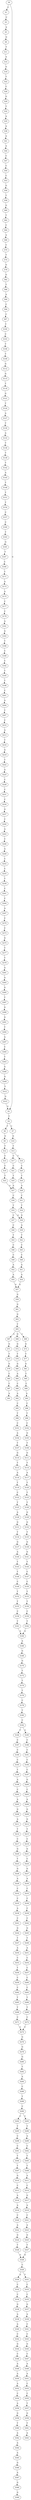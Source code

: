 strict digraph  {
	S0 -> S1 [ label = C ];
	S0 -> S2 [ label = G ];
	S1 -> S3 [ label = C ];
	S2 -> S4 [ label = T ];
	S3 -> S5 [ label = A ];
	S4 -> S6 [ label = T ];
	S4 -> S7 [ label = C ];
	S5 -> S8 [ label = G ];
	S6 -> S9 [ label = G ];
	S7 -> S10 [ label = G ];
	S8 -> S11 [ label = T ];
	S9 -> S12 [ label = T ];
	S10 -> S13 [ label = T ];
	S11 -> S14 [ label = A ];
	S12 -> S15 [ label = C ];
	S13 -> S16 [ label = T ];
	S13 -> S17 [ label = C ];
	S14 -> S18 [ label = G ];
	S15 -> S19 [ label = C ];
	S16 -> S20 [ label = C ];
	S17 -> S21 [ label = C ];
	S18 -> S22 [ label = T ];
	S19 -> S23 [ label = T ];
	S20 -> S24 [ label = T ];
	S21 -> S25 [ label = T ];
	S22 -> S26 [ label = C ];
	S23 -> S27 [ label = A ];
	S24 -> S28 [ label = A ];
	S25 -> S27 [ label = A ];
	S26 -> S29 [ label = G ];
	S27 -> S30 [ label = C ];
	S28 -> S31 [ label = C ];
	S29 -> S32 [ label = T ];
	S30 -> S33 [ label = T ];
	S31 -> S34 [ label = T ];
	S32 -> S35 [ label = A ];
	S33 -> S36 [ label = G ];
	S33 -> S37 [ label = C ];
	S34 -> S36 [ label = G ];
	S35 -> S38 [ label = A ];
	S36 -> S39 [ label = A ];
	S37 -> S40 [ label = C ];
	S38 -> S41 [ label = A ];
	S39 -> S42 [ label = T ];
	S40 -> S43 [ label = T ];
	S41 -> S44 [ label = A ];
	S42 -> S45 [ label = C ];
	S43 -> S46 [ label = C ];
	S44 -> S47 [ label = C ];
	S45 -> S48 [ label = C ];
	S46 -> S49 [ label = C ];
	S47 -> S50 [ label = C ];
	S48 -> S51 [ label = A ];
	S49 -> S52 [ label = A ];
	S50 -> S53 [ label = C ];
	S51 -> S54 [ label = A ];
	S52 -> S55 [ label = A ];
	S53 -> S56 [ label = G ];
	S54 -> S57 [ label = G ];
	S55 -> S57 [ label = G ];
	S56 -> S58 [ label = T ];
	S57 -> S59 [ label = G ];
	S58 -> S60 [ label = G ];
	S59 -> S61 [ label = G ];
	S60 -> S62 [ label = T ];
	S61 -> S63 [ label = G ];
	S62 -> S64 [ label = C ];
	S63 -> S65 [ label = T ];
	S64 -> S66 [ label = A ];
	S65 -> S67 [ label = A ];
	S65 -> S68 [ label = G ];
	S65 -> S69 [ label = C ];
	S66 -> S70 [ label = C ];
	S67 -> S71 [ label = G ];
	S68 -> S72 [ label = G ];
	S69 -> S73 [ label = G ];
	S70 -> S74 [ label = T ];
	S71 -> S75 [ label = T ];
	S72 -> S76 [ label = T ];
	S73 -> S77 [ label = T ];
	S74 -> S78 [ label = G ];
	S75 -> S79 [ label = G ];
	S76 -> S80 [ label = G ];
	S77 -> S81 [ label = G ];
	S78 -> S82 [ label = G ];
	S79 -> S83 [ label = C ];
	S80 -> S84 [ label = A ];
	S81 -> S85 [ label = T ];
	S82 -> S86 [ label = T ];
	S83 -> S87 [ label = C ];
	S84 -> S88 [ label = C ];
	S85 -> S89 [ label = C ];
	S86 -> S90 [ label = A ];
	S87 -> S91 [ label = A ];
	S88 -> S92 [ label = A ];
	S89 -> S93 [ label = A ];
	S90 -> S94 [ label = C ];
	S92 -> S95 [ label = C ];
	S93 -> S96 [ label = C ];
	S94 -> S97 [ label = C ];
	S95 -> S98 [ label = T ];
	S96 -> S99 [ label = T ];
	S97 -> S100 [ label = T ];
	S98 -> S101 [ label = C ];
	S99 -> S102 [ label = C ];
	S100 -> S103 [ label = C ];
	S101 -> S104 [ label = A ];
	S102 -> S105 [ label = G ];
	S103 -> S106 [ label = T ];
	S104 -> S107 [ label = T ];
	S105 -> S108 [ label = T ];
	S106 -> S109 [ label = T ];
	S107 -> S110 [ label = G ];
	S108 -> S111 [ label = G ];
	S109 -> S112 [ label = G ];
	S110 -> S113 [ label = T ];
	S111 -> S114 [ label = T ];
	S112 -> S115 [ label = G ];
	S113 -> S116 [ label = A ];
	S114 -> S117 [ label = A ];
	S115 -> S118 [ label = T ];
	S116 -> S119 [ label = T ];
	S117 -> S120 [ label = T ];
	S118 -> S121 [ label = G ];
	S119 -> S122 [ label = C ];
	S120 -> S123 [ label = T ];
	S121 -> S124 [ label = T ];
	S122 -> S125 [ label = T ];
	S123 -> S126 [ label = T ];
	S124 -> S127 [ label = A ];
	S125 -> S128 [ label = A ];
	S126 -> S129 [ label = G ];
	S127 -> S130 [ label = T ];
	S128 -> S131 [ label = G ];
	S129 -> S132 [ label = G ];
	S130 -> S133 [ label = A ];
	S131 -> S134 [ label = T ];
	S132 -> S135 [ label = T ];
	S133 -> S136 [ label = T ];
	S134 -> S137 [ label = G ];
	S135 -> S138 [ label = G ];
	S136 -> S139 [ label = T ];
	S137 -> S140 [ label = A ];
	S138 -> S141 [ label = G ];
	S139 -> S142 [ label = T ];
	S140 -> S143 [ label = T ];
	S141 -> S144 [ label = T ];
	S142 -> S145 [ label = A ];
	S143 -> S146 [ label = T ];
	S144 -> S147 [ label = C ];
	S145 -> S148 [ label = T ];
	S146 -> S149 [ label = C ];
	S147 -> S150 [ label = C ];
	S148 -> S151 [ label = T ];
	S149 -> S152 [ label = T ];
	S150 -> S153 [ label = T ];
	S151 -> S154 [ label = T ];
	S152 -> S155 [ label = T ];
	S153 -> S156 [ label = T ];
	S154 -> S157 [ label = C ];
	S155 -> S158 [ label = C ];
	S156 -> S159 [ label = C ];
	S157 -> S160 [ label = C ];
	S158 -> S161 [ label = T ];
	S159 -> S162 [ label = T ];
	S160 -> S163 [ label = T ];
	S161 -> S164 [ label = A ];
	S162 -> S164 [ label = A ];
	S163 -> S165 [ label = G ];
	S164 -> S166 [ label = A ];
	S165 -> S167 [ label = T ];
	S166 -> S168 [ label = G ];
	S167 -> S169 [ label = C ];
	S168 -> S170 [ label = G ];
	S169 -> S171 [ label = T ];
	S170 -> S172 [ label = T ];
	S171 -> S173 [ label = A ];
	S172 -> S174 [ label = T ];
	S173 -> S175 [ label = A ];
	S174 -> S176 [ label = T ];
	S175 -> S177 [ label = C ];
	S176 -> S178 [ label = C ];
	S177 -> S179 [ label = C ];
	S178 -> S180 [ label = T ];
	S179 -> S181 [ label = A ];
	S180 -> S182 [ label = C ];
	S181 -> S183 [ label = G ];
	S182 -> S184 [ label = C ];
	S182 -> S185 [ label = A ];
	S183 -> S186 [ label = T ];
	S184 -> S187 [ label = C ];
	S185 -> S188 [ label = C ];
	S186 -> S189 [ label = C ];
	S187 -> S190 [ label = C ];
	S188 -> S191 [ label = C ];
	S189 -> S192 [ label = C ];
	S190 -> S193 [ label = C ];
	S191 -> S194 [ label = C ];
	S192 -> S195 [ label = T ];
	S193 -> S196 [ label = T ];
	S194 -> S197 [ label = C ];
	S195 -> S198 [ label = T ];
	S196 -> S199 [ label = A ];
	S197 -> S200 [ label = G ];
	S198 -> S201 [ label = C ];
	S199 -> S202 [ label = C ];
	S200 -> S203 [ label = C ];
	S201 -> S204 [ label = A ];
	S202 -> S205 [ label = A ];
	S203 -> S206 [ label = A ];
	S204 -> S207 [ label = T ];
	S205 -> S208 [ label = G ];
	S206 -> S209 [ label = G ];
	S207 -> S210 [ label = C ];
	S208 -> S211 [ label = A ];
	S209 -> S212 [ label = G ];
	S210 -> S213 [ label = A ];
	S211 -> S214 [ label = T ];
	S212 -> S215 [ label = T ];
	S213 -> S216 [ label = T ];
	S214 -> S217 [ label = C ];
	S215 -> S218 [ label = C ];
	S216 -> S219 [ label = G ];
	S217 -> S220 [ label = G ];
	S218 -> S221 [ label = G ];
	S219 -> S222 [ label = T ];
	S220 -> S223 [ label = T ];
	S221 -> S224 [ label = C ];
	S222 -> S225 [ label = A ];
	S223 -> S226 [ label = G ];
	S224 -> S227 [ label = G ];
	S225 -> S228 [ label = C ];
	S226 -> S229 [ label = A ];
	S227 -> S230 [ label = A ];
	S228 -> S231 [ label = C ];
	S229 -> S232 [ label = C ];
	S230 -> S233 [ label = C ];
	S231 -> S234 [ label = C ];
	S232 -> S235 [ label = C ];
	S233 -> S236 [ label = C ];
	S234 -> S237 [ label = G ];
	S235 -> S238 [ label = A ];
	S236 -> S239 [ label = C ];
	S237 -> S240 [ label = C ];
	S238 -> S241 [ label = C ];
	S239 -> S242 [ label = C ];
	S240 -> S243 [ label = A ];
	S241 -> S244 [ label = G ];
	S242 -> S245 [ label = G ];
	S243 -> S246 [ label = C ];
	S244 -> S247 [ label = T ];
	S245 -> S248 [ label = T ];
	S246 -> S249 [ label = A ];
	S247 -> S250 [ label = A ];
	S248 -> S251 [ label = A ];
	S249 -> S252 [ label = C ];
	S250 -> S253 [ label = C ];
	S251 -> S254 [ label = C ];
	S252 -> S255 [ label = C ];
	S253 -> S256 [ label = T ];
	S254 -> S257 [ label = C ];
	S255 -> S258 [ label = T ];
	S256 -> S259 [ label = C ];
	S257 -> S260 [ label = C ];
	S258 -> S261 [ label = C ];
	S259 -> S262 [ label = C ];
	S260 -> S263 [ label = C ];
	S261 -> S264 [ label = C ];
	S262 -> S265 [ label = T ];
	S263 -> S266 [ label = T ];
	S264 -> S267 [ label = A ];
	S265 -> S268 [ label = T ];
	S266 -> S269 [ label = T ];
	S267 -> S270 [ label = C ];
	S268 -> S271 [ label = C ];
	S269 -> S272 [ label = C ];
	S270 -> S273 [ label = C ];
	S271 -> S274 [ label = C ];
	S272 -> S274 [ label = C ];
	S273 -> S275 [ label = G ];
	S274 -> S276 [ label = G ];
	S275 -> S277 [ label = T ];
	S276 -> S278 [ label = G ];
	S277 -> S279 [ label = T ];
	S278 -> S280 [ label = G ];
	S279 -> S281 [ label = A ];
	S280 -> S282 [ label = T ];
	S281 -> S283 [ label = A ];
	S282 -> S284 [ label = A ];
	S283 -> S285 [ label = G ];
	S284 -> S286 [ label = C ];
	S285 -> S287 [ label = T ];
	S286 -> S288 [ label = T ];
	S287 -> S289 [ label = G ];
	S288 -> S290 [ label = C ];
	S289 -> S291 [ label = G ];
	S290 -> S292 [ label = C ];
	S290 -> S293 [ label = T ];
	S291 -> S294 [ label = T ];
	S292 -> S295 [ label = T ];
	S293 -> S296 [ label = T ];
	S294 -> S297 [ label = A ];
	S295 -> S298 [ label = C ];
	S296 -> S299 [ label = A ];
	S297 -> S300 [ label = C ];
	S298 -> S301 [ label = C ];
	S299 -> S302 [ label = C ];
	S300 -> S303 [ label = T ];
	S301 -> S304 [ label = T ];
	S302 -> S305 [ label = T ];
	S303 -> S306 [ label = A ];
	S304 -> S307 [ label = T ];
	S305 -> S308 [ label = T ];
	S306 -> S309 [ label = G ];
	S307 -> S310 [ label = G ];
	S308 -> S311 [ label = A ];
	S309 -> S312 [ label = T ];
	S310 -> S313 [ label = C ];
	S311 -> S314 [ label = C ];
	S312 -> S315 [ label = G ];
	S313 -> S316 [ label = A ];
	S314 -> S317 [ label = G ];
	S315 -> S2 [ label = G ];
	S316 -> S318 [ label = A ];
	S317 -> S319 [ label = A ];
	S318 -> S320 [ label = C ];
	S319 -> S321 [ label = C ];
	S320 -> S322 [ label = A ];
	S321 -> S323 [ label = A ];
	S322 -> S324 [ label = G ];
	S323 -> S325 [ label = G ];
	S324 -> S326 [ label = T ];
	S325 -> S327 [ label = T ];
	S326 -> S328 [ label = G ];
	S327 -> S328 [ label = G ];
	S328 -> S329 [ label = C ];
	S329 -> S330 [ label = A ];
	S329 -> S331 [ label = T ];
	S330 -> S332 [ label = C ];
	S331 -> S333 [ label = C ];
	S332 -> S334 [ label = C ];
	S333 -> S335 [ label = C ];
	S334 -> S336 [ label = G ];
	S335 -> S337 [ label = G ];
	S336 -> S338 [ label = A ];
	S337 -> S339 [ label = A ];
	S338 -> S340 [ label = A ];
	S339 -> S341 [ label = C ];
	S340 -> S342 [ label = C ];
	S341 -> S343 [ label = C ];
	S342 -> S344 [ label = G ];
	S343 -> S345 [ label = G ];
	S344 -> S346 [ label = C ];
	S345 -> S347 [ label = C ];
	S346 -> S348 [ label = A ];
	S347 -> S349 [ label = A ];
	S348 -> S350 [ label = A ];
	S349 -> S351 [ label = A ];
	S350 -> S352 [ label = A ];
	S351 -> S353 [ label = C ];
	S352 -> S354 [ label = C ];
	S353 -> S355 [ label = C ];
	S354 -> S356 [ label = A ];
	S355 -> S357 [ label = T ];
	S356 -> S358 [ label = G ];
	S357 -> S359 [ label = G ];
	S358 -> S360 [ label = T ];
	S359 -> S361 [ label = T ];
	S360 -> S362 [ label = A ];
	S361 -> S363 [ label = A ];
	S362 -> S364 [ label = A ];
	S364 -> S365 [ label = A ];
	S365 -> S366 [ label = G ];
	S366 -> S367 [ label = A ];
	S367 -> S368 [ label = G ];
	S368 -> S369 [ label = G ];
}
